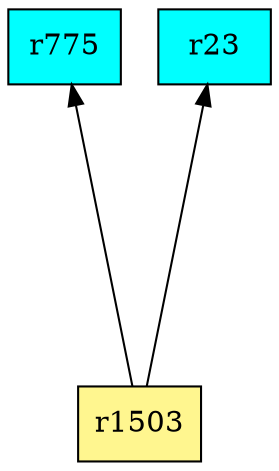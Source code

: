 digraph G {
rankdir=BT;ranksep="2.0";
"r775" [shape=record,fillcolor=cyan,style=filled,label="{r775}"];
"r1503" [shape=record,fillcolor=khaki1,style=filled,label="{r1503}"];
"r23" [shape=record,fillcolor=cyan,style=filled,label="{r23}"];
"r1503" -> "r775"
"r1503" -> "r23"
}